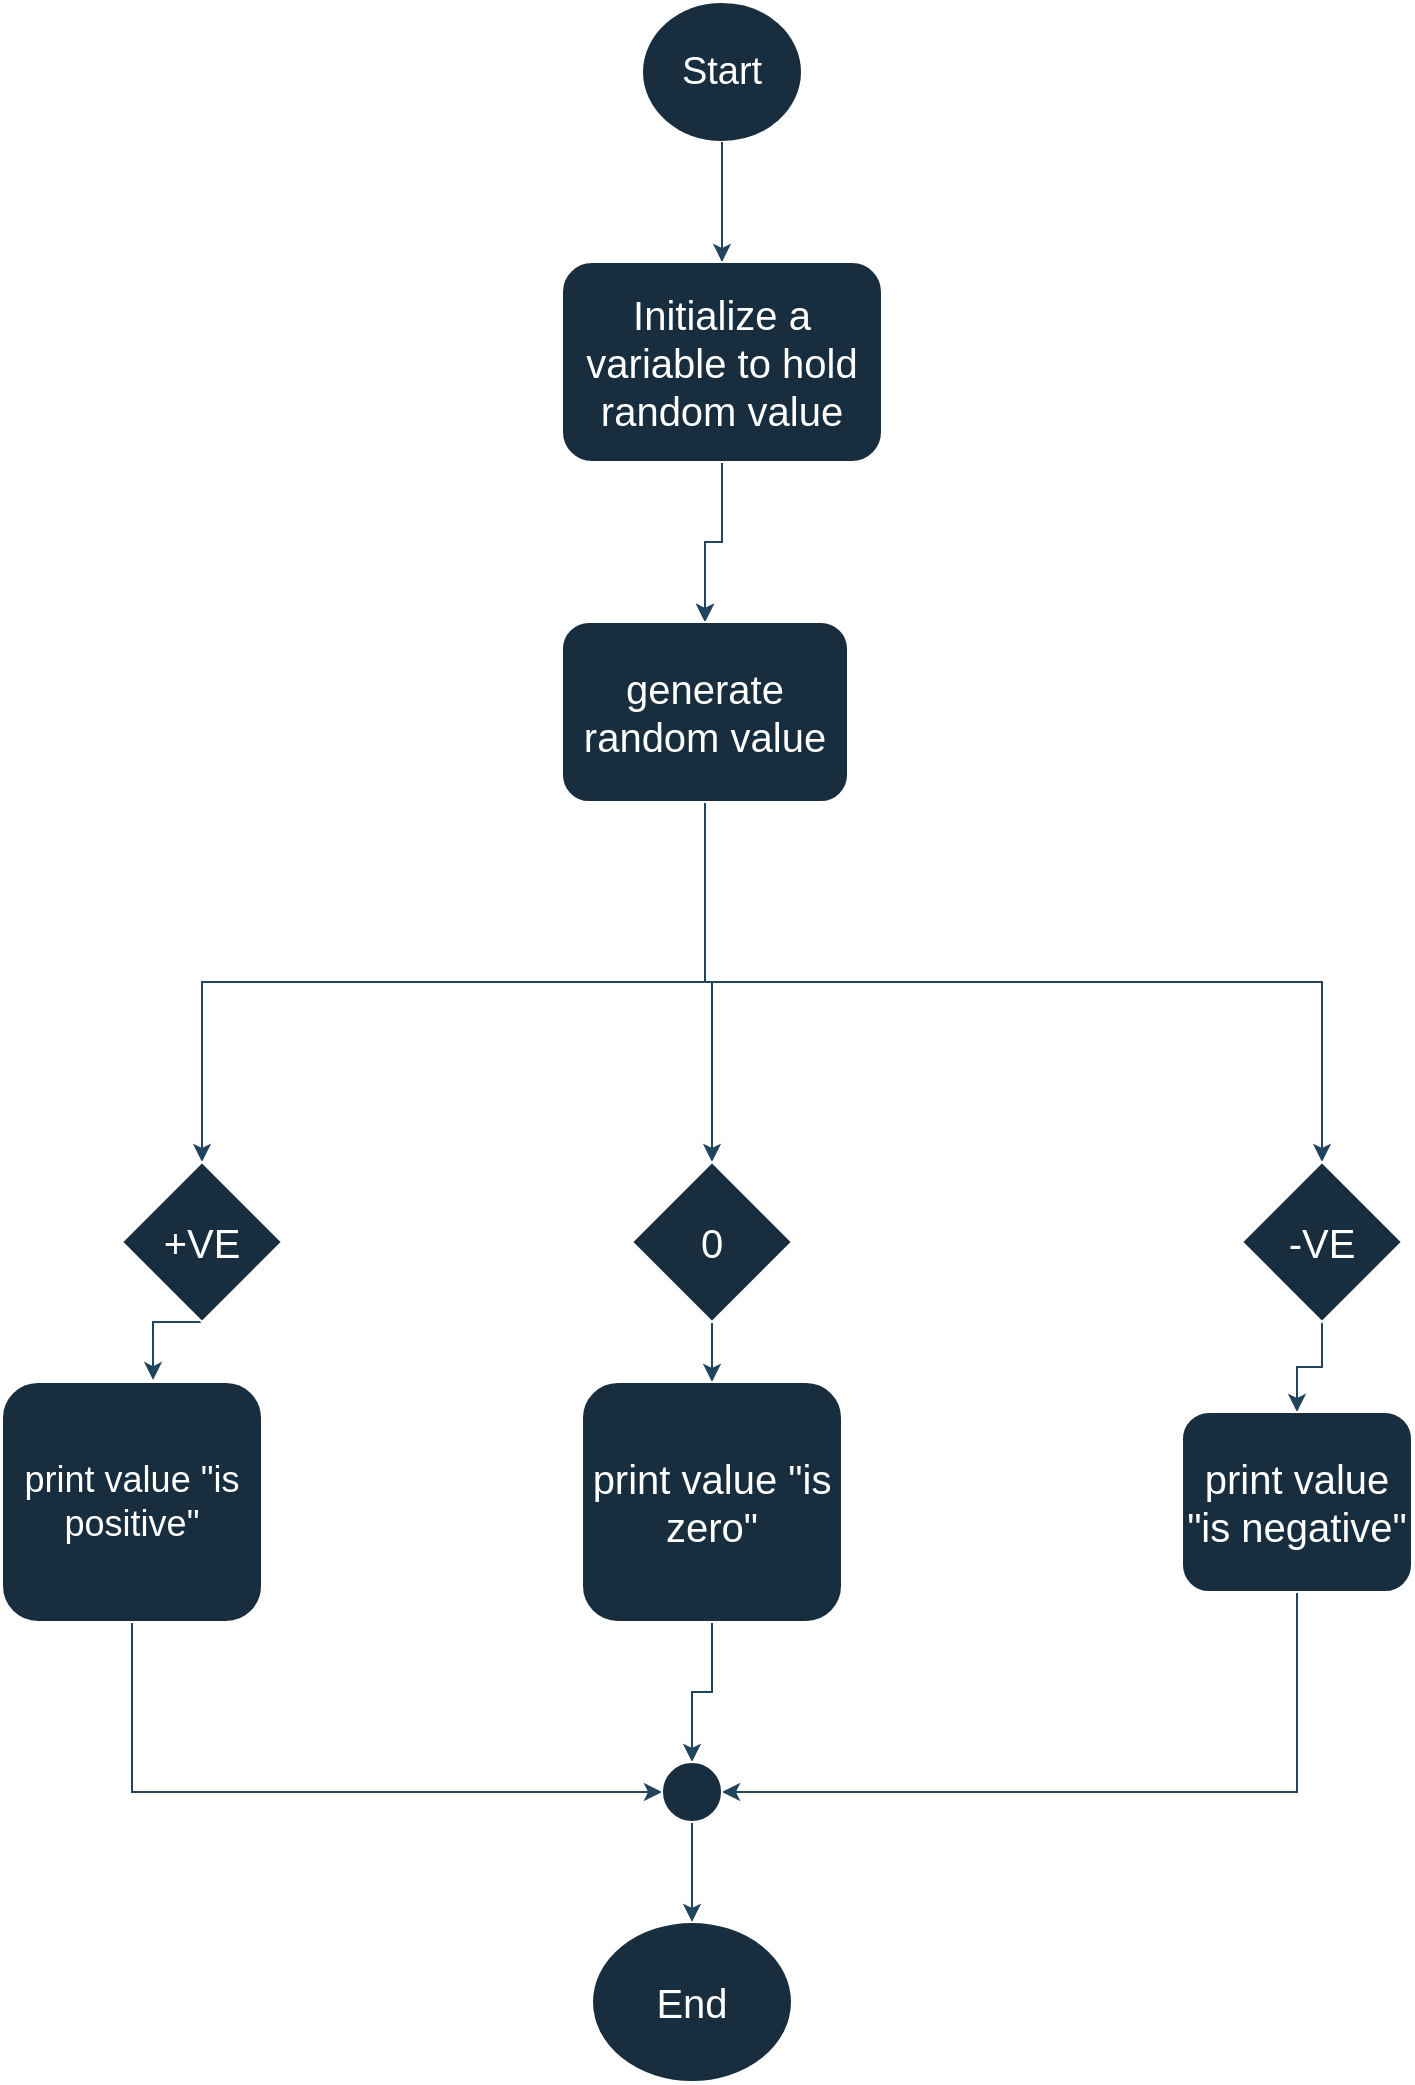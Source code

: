 <mxfile version="20.8.3" type="github"><diagram id="sey8pNR3jQkjIr4MGgLQ" name="Page-1"><mxGraphModel dx="2333" dy="1493" grid="1" gridSize="10" guides="1" tooltips="1" connect="1" arrows="1" fold="1" page="1" pageScale="1" pageWidth="850" pageHeight="1100" math="0" shadow="0"><root><mxCell id="0"/><mxCell id="1" parent="0"/><mxCell id="9gjhsOfOa0Qe7_JkoUxR-6" style="edgeStyle=orthogonalEdgeStyle;rounded=0;orthogonalLoop=1;jettySize=auto;html=1;exitX=0.5;exitY=1;exitDx=0;exitDy=0;labelBackgroundColor=none;strokeColor=#23445D;fontColor=default;" edge="1" parent="1" source="9gjhsOfOa0Qe7_JkoUxR-1" target="9gjhsOfOa0Qe7_JkoUxR-5"><mxGeometry relative="1" as="geometry"/></mxCell><mxCell id="9gjhsOfOa0Qe7_JkoUxR-31" value="" style="edgeStyle=orthogonalEdgeStyle;rounded=0;orthogonalLoop=1;jettySize=auto;html=1;startArrow=none;labelBackgroundColor=none;strokeColor=#23445D;fontColor=default;" edge="1" parent="1" source="9gjhsOfOa0Qe7_JkoUxR-5" target="9gjhsOfOa0Qe7_JkoUxR-8"><mxGeometry relative="1" as="geometry"/></mxCell><mxCell id="9gjhsOfOa0Qe7_JkoUxR-1" value="Start" style="ellipse;whiteSpace=wrap;html=1;labelBackgroundColor=none;fillColor=#182E3E;strokeColor=#FFFFFF;fontColor=#FFFFFF;fontSize=19;" vertex="1" parent="1"><mxGeometry x="390" y="40" width="80" height="70" as="geometry"/></mxCell><mxCell id="9gjhsOfOa0Qe7_JkoUxR-2" value="End" style="ellipse;whiteSpace=wrap;html=1;labelBackgroundColor=none;fillColor=#182E3E;strokeColor=#FFFFFF;fontColor=#FFFFFF;fontSize=20;" vertex="1" parent="1"><mxGeometry x="365" y="1000" width="100" height="80" as="geometry"/></mxCell><mxCell id="9gjhsOfOa0Qe7_JkoUxR-9" style="edgeStyle=orthogonalEdgeStyle;rounded=0;orthogonalLoop=1;jettySize=auto;html=1;exitX=0.5;exitY=1;exitDx=0;exitDy=0;entryX=0.5;entryY=0;entryDx=0;entryDy=0;labelBackgroundColor=none;strokeColor=#23445D;fontColor=default;" edge="1" parent="1" source="9gjhsOfOa0Qe7_JkoUxR-5" target="9gjhsOfOa0Qe7_JkoUxR-8"><mxGeometry relative="1" as="geometry"/></mxCell><mxCell id="9gjhsOfOa0Qe7_JkoUxR-13" style="edgeStyle=orthogonalEdgeStyle;rounded=0;orthogonalLoop=1;jettySize=auto;html=1;exitX=0.5;exitY=1;exitDx=0;exitDy=0;entryX=0.5;entryY=0;entryDx=0;entryDy=0;labelBackgroundColor=none;strokeColor=#23445D;fontColor=default;" edge="1" parent="1" source="9gjhsOfOa0Qe7_JkoUxR-8" target="9gjhsOfOa0Qe7_JkoUxR-10"><mxGeometry relative="1" as="geometry"/></mxCell><mxCell id="9gjhsOfOa0Qe7_JkoUxR-17" style="edgeStyle=orthogonalEdgeStyle;rounded=0;orthogonalLoop=1;jettySize=auto;html=1;exitX=0.5;exitY=1;exitDx=0;exitDy=0;labelBackgroundColor=none;strokeColor=#23445D;fontColor=default;" edge="1" parent="1" source="9gjhsOfOa0Qe7_JkoUxR-8" target="9gjhsOfOa0Qe7_JkoUxR-11"><mxGeometry relative="1" as="geometry"/></mxCell><mxCell id="9gjhsOfOa0Qe7_JkoUxR-18" style="edgeStyle=orthogonalEdgeStyle;rounded=0;orthogonalLoop=1;jettySize=auto;html=1;exitX=0.5;exitY=1;exitDx=0;exitDy=0;entryX=0.5;entryY=0;entryDx=0;entryDy=0;labelBackgroundColor=none;strokeColor=#23445D;fontColor=default;" edge="1" parent="1" source="9gjhsOfOa0Qe7_JkoUxR-8" target="9gjhsOfOa0Qe7_JkoUxR-12"><mxGeometry relative="1" as="geometry"/></mxCell><mxCell id="9gjhsOfOa0Qe7_JkoUxR-8" value="generate random value" style="rounded=1;whiteSpace=wrap;html=1;labelBackgroundColor=none;fillColor=#182E3E;strokeColor=#FFFFFF;fontColor=#FFFFFF;fontSize=20;" vertex="1" parent="1"><mxGeometry x="350" y="350" width="143" height="90" as="geometry"/></mxCell><mxCell id="9gjhsOfOa0Qe7_JkoUxR-19" style="edgeStyle=orthogonalEdgeStyle;rounded=0;orthogonalLoop=1;jettySize=auto;html=1;exitX=0.5;exitY=1;exitDx=0;exitDy=0;entryX=0.581;entryY=-0.008;entryDx=0;entryDy=0;entryPerimeter=0;labelBackgroundColor=none;strokeColor=#23445D;fontColor=default;fontSize=20;" edge="1" parent="1" source="9gjhsOfOa0Qe7_JkoUxR-10" target="9gjhsOfOa0Qe7_JkoUxR-14"><mxGeometry relative="1" as="geometry"/></mxCell><mxCell id="9gjhsOfOa0Qe7_JkoUxR-10" value="+VE" style="rhombus;whiteSpace=wrap;html=1;fillColor=#182E3E;strokeColor=#FFFFFF;labelBackgroundColor=none;fontColor=#FFFFFF;fontSize=20;" vertex="1" parent="1"><mxGeometry x="130" y="620" width="80" height="80" as="geometry"/></mxCell><mxCell id="9gjhsOfOa0Qe7_JkoUxR-20" style="edgeStyle=orthogonalEdgeStyle;rounded=0;orthogonalLoop=1;jettySize=auto;html=1;exitX=0.5;exitY=1;exitDx=0;exitDy=0;entryX=0.5;entryY=0;entryDx=0;entryDy=0;labelBackgroundColor=none;strokeColor=#23445D;fontColor=default;fontSize=20;" edge="1" parent="1" source="9gjhsOfOa0Qe7_JkoUxR-11" target="9gjhsOfOa0Qe7_JkoUxR-15"><mxGeometry relative="1" as="geometry"/></mxCell><mxCell id="9gjhsOfOa0Qe7_JkoUxR-11" value="0" style="rhombus;whiteSpace=wrap;html=1;fillColor=#182E3E;strokeColor=#FFFFFF;labelBackgroundColor=none;fontColor=#FFFFFF;fontSize=20;" vertex="1" parent="1"><mxGeometry x="385" y="620" width="80" height="80" as="geometry"/></mxCell><mxCell id="9gjhsOfOa0Qe7_JkoUxR-21" style="edgeStyle=orthogonalEdgeStyle;rounded=0;orthogonalLoop=1;jettySize=auto;html=1;exitX=0.5;exitY=1;exitDx=0;exitDy=0;labelBackgroundColor=none;strokeColor=#23445D;fontColor=default;fontSize=20;" edge="1" parent="1" source="9gjhsOfOa0Qe7_JkoUxR-12" target="9gjhsOfOa0Qe7_JkoUxR-16"><mxGeometry relative="1" as="geometry"><mxPoint x="550" y="720" as="targetPoint"/></mxGeometry></mxCell><mxCell id="9gjhsOfOa0Qe7_JkoUxR-12" value="-VE" style="rhombus;whiteSpace=wrap;html=1;fillColor=#182E3E;strokeColor=#FFFFFF;labelBackgroundColor=none;fontColor=#FFFFFF;fontSize=20;" vertex="1" parent="1"><mxGeometry x="690" y="620" width="80" height="80" as="geometry"/></mxCell><mxCell id="9gjhsOfOa0Qe7_JkoUxR-25" style="edgeStyle=orthogonalEdgeStyle;rounded=0;orthogonalLoop=1;jettySize=auto;html=1;exitX=0.5;exitY=1;exitDx=0;exitDy=0;entryX=0;entryY=0.5;entryDx=0;entryDy=0;labelBackgroundColor=none;strokeColor=#23445D;fontColor=default;" edge="1" parent="1" source="9gjhsOfOa0Qe7_JkoUxR-14" target="9gjhsOfOa0Qe7_JkoUxR-22"><mxGeometry relative="1" as="geometry"/></mxCell><mxCell id="9gjhsOfOa0Qe7_JkoUxR-14" value="print value &quot;is positive&quot;" style="rounded=1;whiteSpace=wrap;html=1;fontSize=18;labelBackgroundColor=none;fillColor=#182E3E;strokeColor=#FFFFFF;fontColor=#FFFFFF;" vertex="1" parent="1"><mxGeometry x="70" y="730" width="130" height="120" as="geometry"/></mxCell><mxCell id="9gjhsOfOa0Qe7_JkoUxR-26" style="edgeStyle=orthogonalEdgeStyle;rounded=0;orthogonalLoop=1;jettySize=auto;html=1;exitX=0.5;exitY=1;exitDx=0;exitDy=0;entryX=0.5;entryY=0;entryDx=0;entryDy=0;labelBackgroundColor=none;strokeColor=#23445D;fontColor=default;" edge="1" parent="1" source="9gjhsOfOa0Qe7_JkoUxR-15" target="9gjhsOfOa0Qe7_JkoUxR-22"><mxGeometry relative="1" as="geometry"/></mxCell><mxCell id="9gjhsOfOa0Qe7_JkoUxR-15" value="print value &quot;is zero&quot;" style="rounded=1;whiteSpace=wrap;html=1;labelBackgroundColor=none;fillColor=#182E3E;strokeColor=#FFFFFF;fontColor=#FFFFFF;fontSize=20;" vertex="1" parent="1"><mxGeometry x="360" y="730" width="130" height="120" as="geometry"/></mxCell><mxCell id="9gjhsOfOa0Qe7_JkoUxR-27" style="edgeStyle=orthogonalEdgeStyle;rounded=0;orthogonalLoop=1;jettySize=auto;html=1;exitX=0.5;exitY=1;exitDx=0;exitDy=0;entryX=1;entryY=0.5;entryDx=0;entryDy=0;labelBackgroundColor=none;strokeColor=#23445D;fontColor=default;" edge="1" parent="1" source="9gjhsOfOa0Qe7_JkoUxR-16" target="9gjhsOfOa0Qe7_JkoUxR-22"><mxGeometry relative="1" as="geometry"/></mxCell><mxCell id="9gjhsOfOa0Qe7_JkoUxR-16" value="print value &quot;is negative&quot;" style="rounded=1;whiteSpace=wrap;html=1;labelBackgroundColor=none;fillColor=#182E3E;strokeColor=#FFFFFF;fontColor=#FFFFFF;fontSize=20;" vertex="1" parent="1"><mxGeometry x="660" y="745" width="115" height="90" as="geometry"/></mxCell><mxCell id="9gjhsOfOa0Qe7_JkoUxR-40" style="edgeStyle=orthogonalEdgeStyle;rounded=0;orthogonalLoop=1;jettySize=auto;html=1;exitX=0.5;exitY=1;exitDx=0;exitDy=0;entryX=0.5;entryY=0;entryDx=0;entryDy=0;labelBackgroundColor=none;strokeColor=#23445D;fontColor=default;" edge="1" parent="1" source="9gjhsOfOa0Qe7_JkoUxR-22" target="9gjhsOfOa0Qe7_JkoUxR-2"><mxGeometry relative="1" as="geometry"/></mxCell><mxCell id="9gjhsOfOa0Qe7_JkoUxR-22" value="" style="ellipse;whiteSpace=wrap;html=1;aspect=fixed;labelBackgroundColor=none;fillColor=#182E3E;strokeColor=#FFFFFF;fontColor=#FFFFFF;" vertex="1" parent="1"><mxGeometry x="400" y="920" width="30" height="30" as="geometry"/></mxCell><mxCell id="9gjhsOfOa0Qe7_JkoUxR-32" value="" style="edgeStyle=orthogonalEdgeStyle;rounded=0;orthogonalLoop=1;jettySize=auto;html=1;endArrow=none;labelBackgroundColor=none;strokeColor=#23445D;fontColor=default;" edge="1" parent="1" source="9gjhsOfOa0Qe7_JkoUxR-1" target="9gjhsOfOa0Qe7_JkoUxR-5"><mxGeometry relative="1" as="geometry"><mxPoint x="440" y="250" as="sourcePoint"/><mxPoint x="437.429" y="400" as="targetPoint"/></mxGeometry></mxCell><mxCell id="9gjhsOfOa0Qe7_JkoUxR-5" value="Initialize a variable to hold random value" style="rounded=1;whiteSpace=wrap;html=1;labelBackgroundColor=none;fillColor=#182E3E;strokeColor=#FFFFFF;fontColor=#FFFFFF;fontSize=20;" vertex="1" parent="1"><mxGeometry x="350" y="170" width="160" height="100" as="geometry"/></mxCell></root></mxGraphModel></diagram></mxfile>